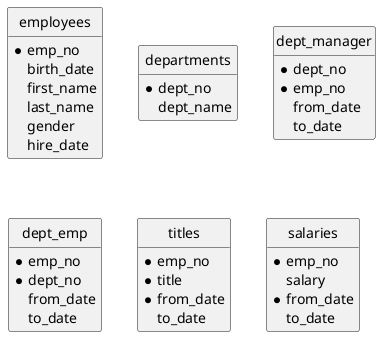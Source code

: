 @startuml

' hide the spot
hide circle
hide methods
hide stereotypes

' avoid problems with angled crows feet
skinparam linetype ortho

entity employees {
  *emp_no
  birth_date
  first_name
  last_name
  gender
  hire_date
}
entity departments {
  *dept_no
  dept_name
}
entity dept_manager {
  *dept_no
  *emp_no
  from_date
  to_date
}
entity dept_emp {
  *emp_no
  *dept_no
  from_date
  to_date
}
entity titles {
  *emp_no
  *title
  *from_date
  to_date
}
entity salaries {
  *emp_no
  salary
  *from_date
  to_date
}




@enduml
